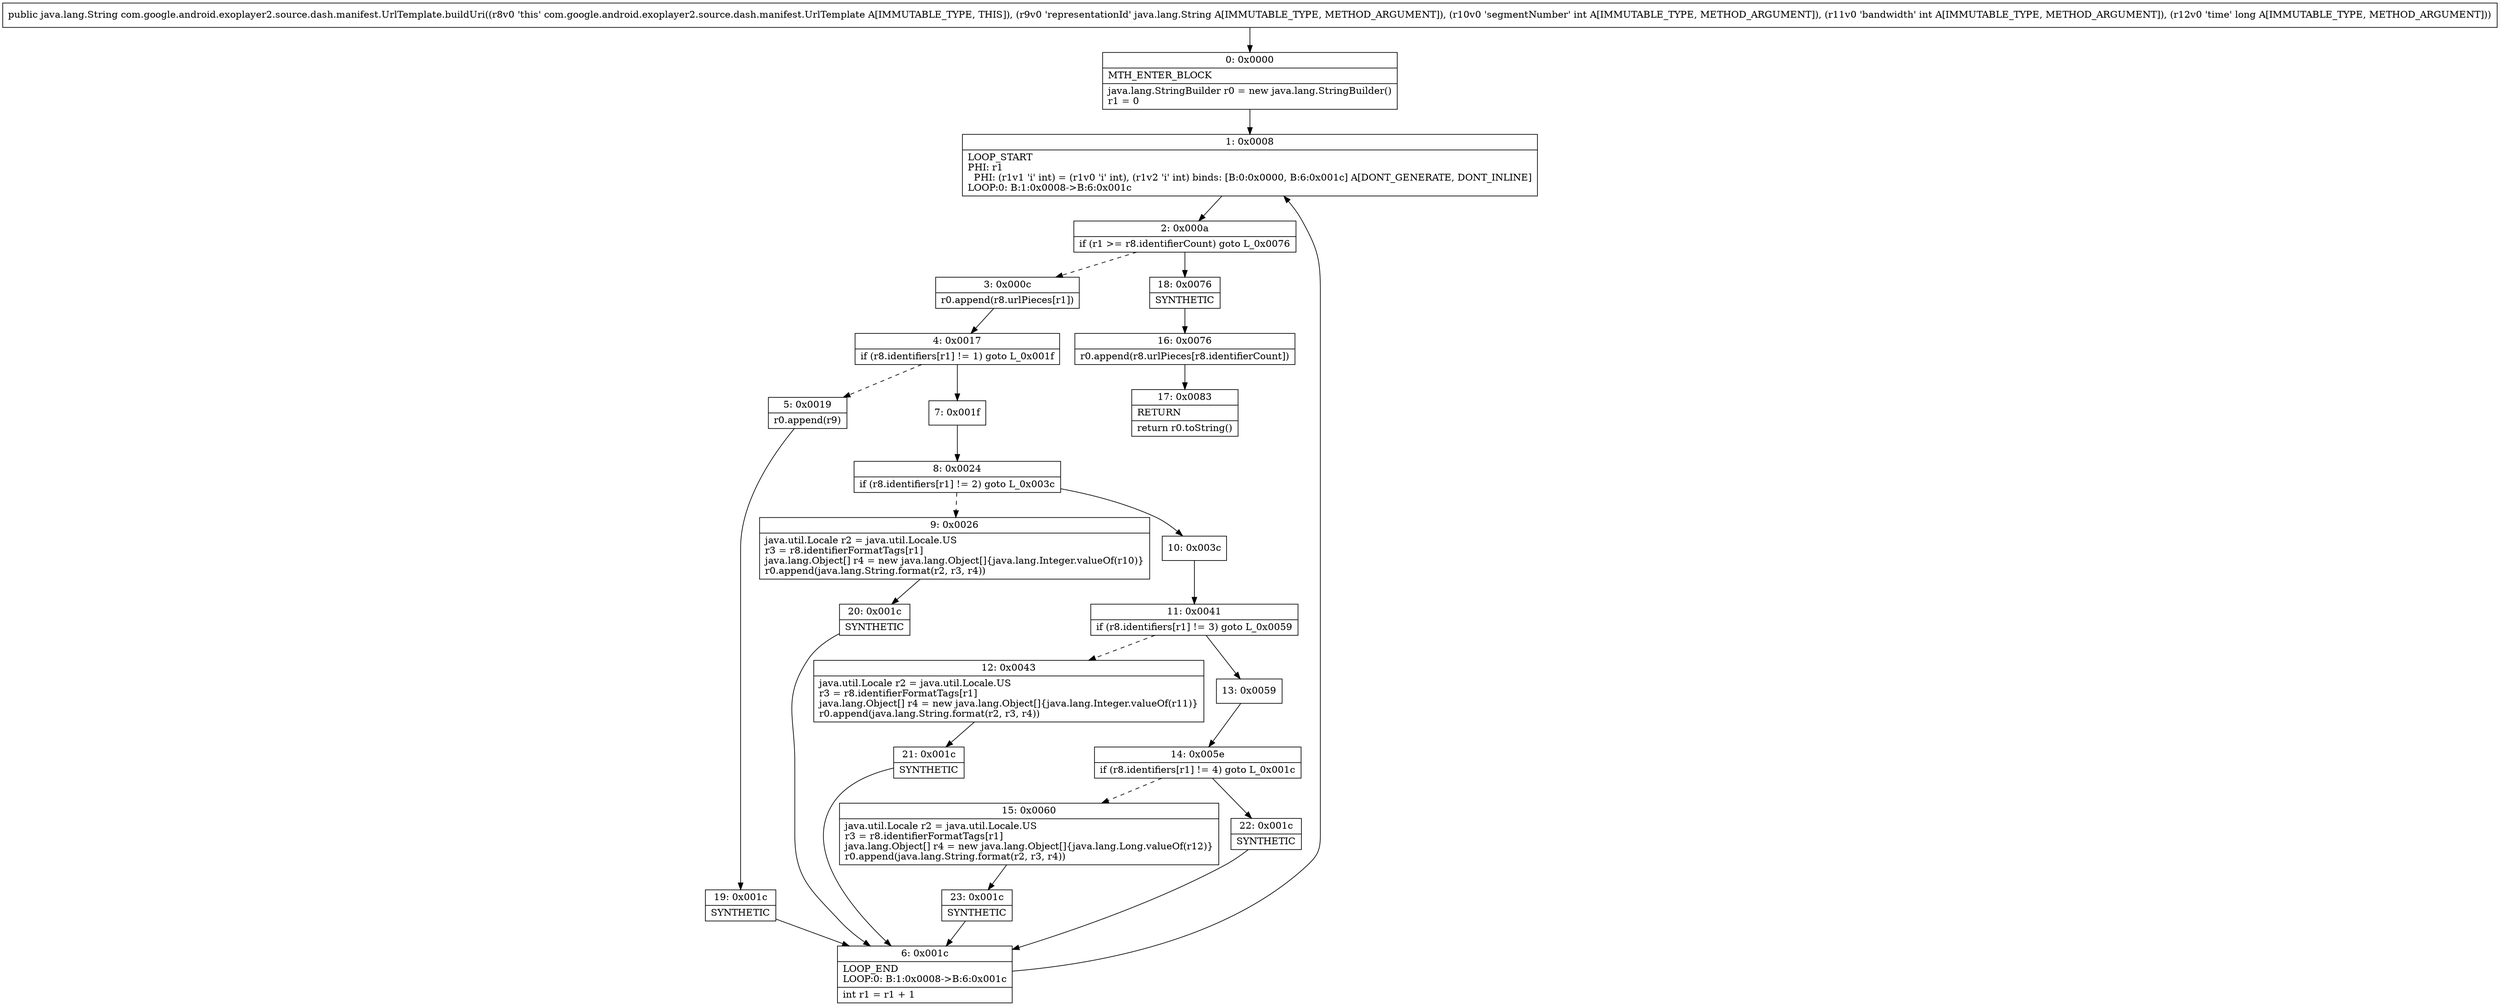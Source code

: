 digraph "CFG forcom.google.android.exoplayer2.source.dash.manifest.UrlTemplate.buildUri(Ljava\/lang\/String;IIJ)Ljava\/lang\/String;" {
Node_0 [shape=record,label="{0\:\ 0x0000|MTH_ENTER_BLOCK\l|java.lang.StringBuilder r0 = new java.lang.StringBuilder()\lr1 = 0\l}"];
Node_1 [shape=record,label="{1\:\ 0x0008|LOOP_START\lPHI: r1 \l  PHI: (r1v1 'i' int) = (r1v0 'i' int), (r1v2 'i' int) binds: [B:0:0x0000, B:6:0x001c] A[DONT_GENERATE, DONT_INLINE]\lLOOP:0: B:1:0x0008\-\>B:6:0x001c\l}"];
Node_2 [shape=record,label="{2\:\ 0x000a|if (r1 \>= r8.identifierCount) goto L_0x0076\l}"];
Node_3 [shape=record,label="{3\:\ 0x000c|r0.append(r8.urlPieces[r1])\l}"];
Node_4 [shape=record,label="{4\:\ 0x0017|if (r8.identifiers[r1] != 1) goto L_0x001f\l}"];
Node_5 [shape=record,label="{5\:\ 0x0019|r0.append(r9)\l}"];
Node_6 [shape=record,label="{6\:\ 0x001c|LOOP_END\lLOOP:0: B:1:0x0008\-\>B:6:0x001c\l|int r1 = r1 + 1\l}"];
Node_7 [shape=record,label="{7\:\ 0x001f}"];
Node_8 [shape=record,label="{8\:\ 0x0024|if (r8.identifiers[r1] != 2) goto L_0x003c\l}"];
Node_9 [shape=record,label="{9\:\ 0x0026|java.util.Locale r2 = java.util.Locale.US\lr3 = r8.identifierFormatTags[r1]\ljava.lang.Object[] r4 = new java.lang.Object[]\{java.lang.Integer.valueOf(r10)\}\lr0.append(java.lang.String.format(r2, r3, r4))\l}"];
Node_10 [shape=record,label="{10\:\ 0x003c}"];
Node_11 [shape=record,label="{11\:\ 0x0041|if (r8.identifiers[r1] != 3) goto L_0x0059\l}"];
Node_12 [shape=record,label="{12\:\ 0x0043|java.util.Locale r2 = java.util.Locale.US\lr3 = r8.identifierFormatTags[r1]\ljava.lang.Object[] r4 = new java.lang.Object[]\{java.lang.Integer.valueOf(r11)\}\lr0.append(java.lang.String.format(r2, r3, r4))\l}"];
Node_13 [shape=record,label="{13\:\ 0x0059}"];
Node_14 [shape=record,label="{14\:\ 0x005e|if (r8.identifiers[r1] != 4) goto L_0x001c\l}"];
Node_15 [shape=record,label="{15\:\ 0x0060|java.util.Locale r2 = java.util.Locale.US\lr3 = r8.identifierFormatTags[r1]\ljava.lang.Object[] r4 = new java.lang.Object[]\{java.lang.Long.valueOf(r12)\}\lr0.append(java.lang.String.format(r2, r3, r4))\l}"];
Node_16 [shape=record,label="{16\:\ 0x0076|r0.append(r8.urlPieces[r8.identifierCount])\l}"];
Node_17 [shape=record,label="{17\:\ 0x0083|RETURN\l|return r0.toString()\l}"];
Node_18 [shape=record,label="{18\:\ 0x0076|SYNTHETIC\l}"];
Node_19 [shape=record,label="{19\:\ 0x001c|SYNTHETIC\l}"];
Node_20 [shape=record,label="{20\:\ 0x001c|SYNTHETIC\l}"];
Node_21 [shape=record,label="{21\:\ 0x001c|SYNTHETIC\l}"];
Node_22 [shape=record,label="{22\:\ 0x001c|SYNTHETIC\l}"];
Node_23 [shape=record,label="{23\:\ 0x001c|SYNTHETIC\l}"];
MethodNode[shape=record,label="{public java.lang.String com.google.android.exoplayer2.source.dash.manifest.UrlTemplate.buildUri((r8v0 'this' com.google.android.exoplayer2.source.dash.manifest.UrlTemplate A[IMMUTABLE_TYPE, THIS]), (r9v0 'representationId' java.lang.String A[IMMUTABLE_TYPE, METHOD_ARGUMENT]), (r10v0 'segmentNumber' int A[IMMUTABLE_TYPE, METHOD_ARGUMENT]), (r11v0 'bandwidth' int A[IMMUTABLE_TYPE, METHOD_ARGUMENT]), (r12v0 'time' long A[IMMUTABLE_TYPE, METHOD_ARGUMENT])) }"];
MethodNode -> Node_0;
Node_0 -> Node_1;
Node_1 -> Node_2;
Node_2 -> Node_3[style=dashed];
Node_2 -> Node_18;
Node_3 -> Node_4;
Node_4 -> Node_5[style=dashed];
Node_4 -> Node_7;
Node_5 -> Node_19;
Node_6 -> Node_1;
Node_7 -> Node_8;
Node_8 -> Node_9[style=dashed];
Node_8 -> Node_10;
Node_9 -> Node_20;
Node_10 -> Node_11;
Node_11 -> Node_12[style=dashed];
Node_11 -> Node_13;
Node_12 -> Node_21;
Node_13 -> Node_14;
Node_14 -> Node_15[style=dashed];
Node_14 -> Node_22;
Node_15 -> Node_23;
Node_16 -> Node_17;
Node_18 -> Node_16;
Node_19 -> Node_6;
Node_20 -> Node_6;
Node_21 -> Node_6;
Node_22 -> Node_6;
Node_23 -> Node_6;
}

